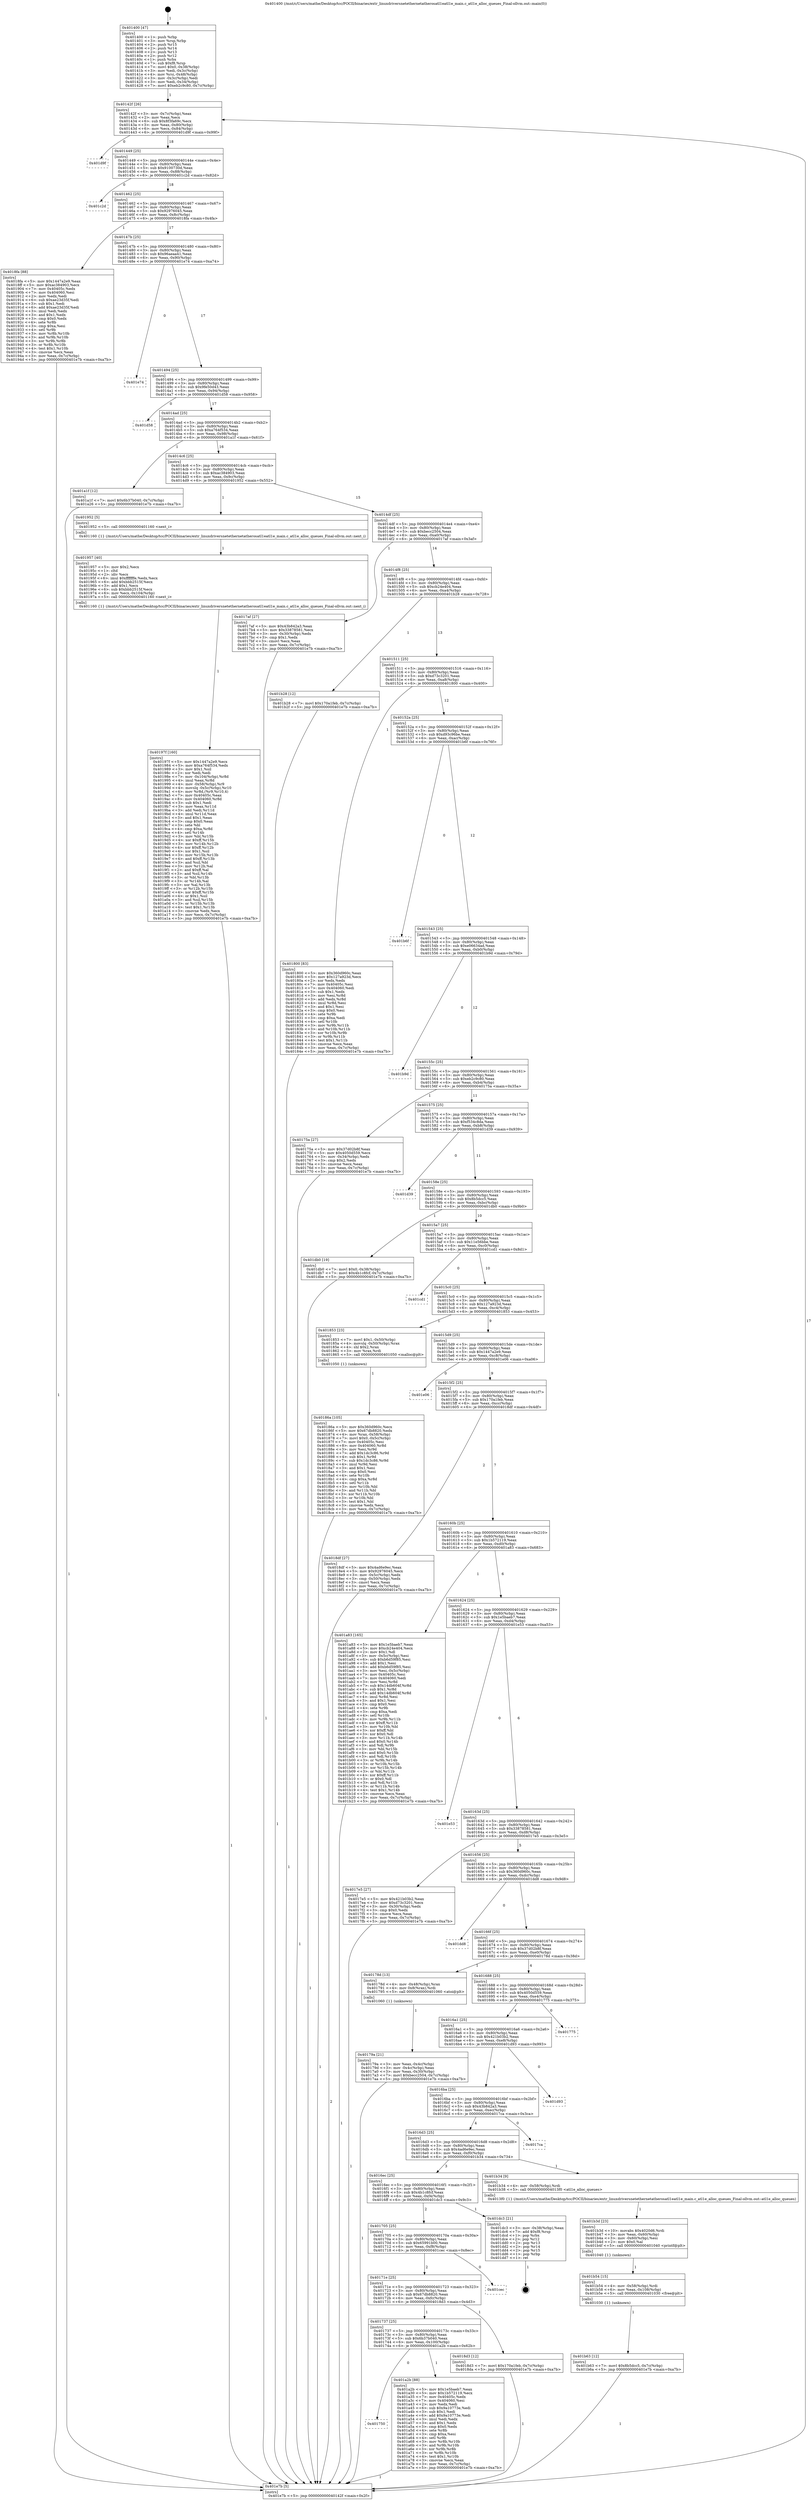 digraph "0x401400" {
  label = "0x401400 (/mnt/c/Users/mathe/Desktop/tcc/POCII/binaries/extr_linuxdriversnetethernetatherosatl1eatl1e_main.c_atl1e_alloc_queues_Final-ollvm.out::main(0))"
  labelloc = "t"
  node[shape=record]

  Entry [label="",width=0.3,height=0.3,shape=circle,fillcolor=black,style=filled]
  "0x40142f" [label="{
     0x40142f [26]\l
     | [instrs]\l
     &nbsp;&nbsp;0x40142f \<+3\>: mov -0x7c(%rbp),%eax\l
     &nbsp;&nbsp;0x401432 \<+2\>: mov %eax,%ecx\l
     &nbsp;&nbsp;0x401434 \<+6\>: sub $0x8f3fa69c,%ecx\l
     &nbsp;&nbsp;0x40143a \<+3\>: mov %eax,-0x80(%rbp)\l
     &nbsp;&nbsp;0x40143d \<+6\>: mov %ecx,-0x84(%rbp)\l
     &nbsp;&nbsp;0x401443 \<+6\>: je 0000000000401d9f \<main+0x99f\>\l
  }"]
  "0x401d9f" [label="{
     0x401d9f\l
  }", style=dashed]
  "0x401449" [label="{
     0x401449 [25]\l
     | [instrs]\l
     &nbsp;&nbsp;0x401449 \<+5\>: jmp 000000000040144e \<main+0x4e\>\l
     &nbsp;&nbsp;0x40144e \<+3\>: mov -0x80(%rbp),%eax\l
     &nbsp;&nbsp;0x401451 \<+5\>: sub $0x9100730d,%eax\l
     &nbsp;&nbsp;0x401456 \<+6\>: mov %eax,-0x88(%rbp)\l
     &nbsp;&nbsp;0x40145c \<+6\>: je 0000000000401c2d \<main+0x82d\>\l
  }"]
  Exit [label="",width=0.3,height=0.3,shape=circle,fillcolor=black,style=filled,peripheries=2]
  "0x401c2d" [label="{
     0x401c2d\l
  }", style=dashed]
  "0x401462" [label="{
     0x401462 [25]\l
     | [instrs]\l
     &nbsp;&nbsp;0x401462 \<+5\>: jmp 0000000000401467 \<main+0x67\>\l
     &nbsp;&nbsp;0x401467 \<+3\>: mov -0x80(%rbp),%eax\l
     &nbsp;&nbsp;0x40146a \<+5\>: sub $0x92976045,%eax\l
     &nbsp;&nbsp;0x40146f \<+6\>: mov %eax,-0x8c(%rbp)\l
     &nbsp;&nbsp;0x401475 \<+6\>: je 00000000004018fa \<main+0x4fa\>\l
  }"]
  "0x401b63" [label="{
     0x401b63 [12]\l
     | [instrs]\l
     &nbsp;&nbsp;0x401b63 \<+7\>: movl $0x8b5dcc5,-0x7c(%rbp)\l
     &nbsp;&nbsp;0x401b6a \<+5\>: jmp 0000000000401e7b \<main+0xa7b\>\l
  }"]
  "0x4018fa" [label="{
     0x4018fa [88]\l
     | [instrs]\l
     &nbsp;&nbsp;0x4018fa \<+5\>: mov $0x1447a2e9,%eax\l
     &nbsp;&nbsp;0x4018ff \<+5\>: mov $0xac384903,%ecx\l
     &nbsp;&nbsp;0x401904 \<+7\>: mov 0x40405c,%edx\l
     &nbsp;&nbsp;0x40190b \<+7\>: mov 0x404060,%esi\l
     &nbsp;&nbsp;0x401912 \<+2\>: mov %edx,%edi\l
     &nbsp;&nbsp;0x401914 \<+6\>: sub $0xae23d35f,%edi\l
     &nbsp;&nbsp;0x40191a \<+3\>: sub $0x1,%edi\l
     &nbsp;&nbsp;0x40191d \<+6\>: add $0xae23d35f,%edi\l
     &nbsp;&nbsp;0x401923 \<+3\>: imul %edi,%edx\l
     &nbsp;&nbsp;0x401926 \<+3\>: and $0x1,%edx\l
     &nbsp;&nbsp;0x401929 \<+3\>: cmp $0x0,%edx\l
     &nbsp;&nbsp;0x40192c \<+4\>: sete %r8b\l
     &nbsp;&nbsp;0x401930 \<+3\>: cmp $0xa,%esi\l
     &nbsp;&nbsp;0x401933 \<+4\>: setl %r9b\l
     &nbsp;&nbsp;0x401937 \<+3\>: mov %r8b,%r10b\l
     &nbsp;&nbsp;0x40193a \<+3\>: and %r9b,%r10b\l
     &nbsp;&nbsp;0x40193d \<+3\>: xor %r9b,%r8b\l
     &nbsp;&nbsp;0x401940 \<+3\>: or %r8b,%r10b\l
     &nbsp;&nbsp;0x401943 \<+4\>: test $0x1,%r10b\l
     &nbsp;&nbsp;0x401947 \<+3\>: cmovne %ecx,%eax\l
     &nbsp;&nbsp;0x40194a \<+3\>: mov %eax,-0x7c(%rbp)\l
     &nbsp;&nbsp;0x40194d \<+5\>: jmp 0000000000401e7b \<main+0xa7b\>\l
  }"]
  "0x40147b" [label="{
     0x40147b [25]\l
     | [instrs]\l
     &nbsp;&nbsp;0x40147b \<+5\>: jmp 0000000000401480 \<main+0x80\>\l
     &nbsp;&nbsp;0x401480 \<+3\>: mov -0x80(%rbp),%eax\l
     &nbsp;&nbsp;0x401483 \<+5\>: sub $0x96aeaa41,%eax\l
     &nbsp;&nbsp;0x401488 \<+6\>: mov %eax,-0x90(%rbp)\l
     &nbsp;&nbsp;0x40148e \<+6\>: je 0000000000401e74 \<main+0xa74\>\l
  }"]
  "0x401b54" [label="{
     0x401b54 [15]\l
     | [instrs]\l
     &nbsp;&nbsp;0x401b54 \<+4\>: mov -0x58(%rbp),%rdi\l
     &nbsp;&nbsp;0x401b58 \<+6\>: mov %eax,-0x108(%rbp)\l
     &nbsp;&nbsp;0x401b5e \<+5\>: call 0000000000401030 \<free@plt\>\l
     | [calls]\l
     &nbsp;&nbsp;0x401030 \{1\} (unknown)\l
  }"]
  "0x401e74" [label="{
     0x401e74\l
  }", style=dashed]
  "0x401494" [label="{
     0x401494 [25]\l
     | [instrs]\l
     &nbsp;&nbsp;0x401494 \<+5\>: jmp 0000000000401499 \<main+0x99\>\l
     &nbsp;&nbsp;0x401499 \<+3\>: mov -0x80(%rbp),%eax\l
     &nbsp;&nbsp;0x40149c \<+5\>: sub $0x9fe50d43,%eax\l
     &nbsp;&nbsp;0x4014a1 \<+6\>: mov %eax,-0x94(%rbp)\l
     &nbsp;&nbsp;0x4014a7 \<+6\>: je 0000000000401d58 \<main+0x958\>\l
  }"]
  "0x401b3d" [label="{
     0x401b3d [23]\l
     | [instrs]\l
     &nbsp;&nbsp;0x401b3d \<+10\>: movabs $0x4020d6,%rdi\l
     &nbsp;&nbsp;0x401b47 \<+3\>: mov %eax,-0x60(%rbp)\l
     &nbsp;&nbsp;0x401b4a \<+3\>: mov -0x60(%rbp),%esi\l
     &nbsp;&nbsp;0x401b4d \<+2\>: mov $0x0,%al\l
     &nbsp;&nbsp;0x401b4f \<+5\>: call 0000000000401040 \<printf@plt\>\l
     | [calls]\l
     &nbsp;&nbsp;0x401040 \{1\} (unknown)\l
  }"]
  "0x401d58" [label="{
     0x401d58\l
  }", style=dashed]
  "0x4014ad" [label="{
     0x4014ad [25]\l
     | [instrs]\l
     &nbsp;&nbsp;0x4014ad \<+5\>: jmp 00000000004014b2 \<main+0xb2\>\l
     &nbsp;&nbsp;0x4014b2 \<+3\>: mov -0x80(%rbp),%eax\l
     &nbsp;&nbsp;0x4014b5 \<+5\>: sub $0xa764f534,%eax\l
     &nbsp;&nbsp;0x4014ba \<+6\>: mov %eax,-0x98(%rbp)\l
     &nbsp;&nbsp;0x4014c0 \<+6\>: je 0000000000401a1f \<main+0x61f\>\l
  }"]
  "0x401750" [label="{
     0x401750\l
  }", style=dashed]
  "0x401a1f" [label="{
     0x401a1f [12]\l
     | [instrs]\l
     &nbsp;&nbsp;0x401a1f \<+7\>: movl $0x6b37b040,-0x7c(%rbp)\l
     &nbsp;&nbsp;0x401a26 \<+5\>: jmp 0000000000401e7b \<main+0xa7b\>\l
  }"]
  "0x4014c6" [label="{
     0x4014c6 [25]\l
     | [instrs]\l
     &nbsp;&nbsp;0x4014c6 \<+5\>: jmp 00000000004014cb \<main+0xcb\>\l
     &nbsp;&nbsp;0x4014cb \<+3\>: mov -0x80(%rbp),%eax\l
     &nbsp;&nbsp;0x4014ce \<+5\>: sub $0xac384903,%eax\l
     &nbsp;&nbsp;0x4014d3 \<+6\>: mov %eax,-0x9c(%rbp)\l
     &nbsp;&nbsp;0x4014d9 \<+6\>: je 0000000000401952 \<main+0x552\>\l
  }"]
  "0x401a2b" [label="{
     0x401a2b [88]\l
     | [instrs]\l
     &nbsp;&nbsp;0x401a2b \<+5\>: mov $0x1e5baeb7,%eax\l
     &nbsp;&nbsp;0x401a30 \<+5\>: mov $0x1b572119,%ecx\l
     &nbsp;&nbsp;0x401a35 \<+7\>: mov 0x40405c,%edx\l
     &nbsp;&nbsp;0x401a3c \<+7\>: mov 0x404060,%esi\l
     &nbsp;&nbsp;0x401a43 \<+2\>: mov %edx,%edi\l
     &nbsp;&nbsp;0x401a45 \<+6\>: sub $0x9a10773e,%edi\l
     &nbsp;&nbsp;0x401a4b \<+3\>: sub $0x1,%edi\l
     &nbsp;&nbsp;0x401a4e \<+6\>: add $0x9a10773e,%edi\l
     &nbsp;&nbsp;0x401a54 \<+3\>: imul %edi,%edx\l
     &nbsp;&nbsp;0x401a57 \<+3\>: and $0x1,%edx\l
     &nbsp;&nbsp;0x401a5a \<+3\>: cmp $0x0,%edx\l
     &nbsp;&nbsp;0x401a5d \<+4\>: sete %r8b\l
     &nbsp;&nbsp;0x401a61 \<+3\>: cmp $0xa,%esi\l
     &nbsp;&nbsp;0x401a64 \<+4\>: setl %r9b\l
     &nbsp;&nbsp;0x401a68 \<+3\>: mov %r8b,%r10b\l
     &nbsp;&nbsp;0x401a6b \<+3\>: and %r9b,%r10b\l
     &nbsp;&nbsp;0x401a6e \<+3\>: xor %r9b,%r8b\l
     &nbsp;&nbsp;0x401a71 \<+3\>: or %r8b,%r10b\l
     &nbsp;&nbsp;0x401a74 \<+4\>: test $0x1,%r10b\l
     &nbsp;&nbsp;0x401a78 \<+3\>: cmovne %ecx,%eax\l
     &nbsp;&nbsp;0x401a7b \<+3\>: mov %eax,-0x7c(%rbp)\l
     &nbsp;&nbsp;0x401a7e \<+5\>: jmp 0000000000401e7b \<main+0xa7b\>\l
  }"]
  "0x401952" [label="{
     0x401952 [5]\l
     | [instrs]\l
     &nbsp;&nbsp;0x401952 \<+5\>: call 0000000000401160 \<next_i\>\l
     | [calls]\l
     &nbsp;&nbsp;0x401160 \{1\} (/mnt/c/Users/mathe/Desktop/tcc/POCII/binaries/extr_linuxdriversnetethernetatherosatl1eatl1e_main.c_atl1e_alloc_queues_Final-ollvm.out::next_i)\l
  }"]
  "0x4014df" [label="{
     0x4014df [25]\l
     | [instrs]\l
     &nbsp;&nbsp;0x4014df \<+5\>: jmp 00000000004014e4 \<main+0xe4\>\l
     &nbsp;&nbsp;0x4014e4 \<+3\>: mov -0x80(%rbp),%eax\l
     &nbsp;&nbsp;0x4014e7 \<+5\>: sub $0xbecc2504,%eax\l
     &nbsp;&nbsp;0x4014ec \<+6\>: mov %eax,-0xa0(%rbp)\l
     &nbsp;&nbsp;0x4014f2 \<+6\>: je 00000000004017af \<main+0x3af\>\l
  }"]
  "0x40197f" [label="{
     0x40197f [160]\l
     | [instrs]\l
     &nbsp;&nbsp;0x40197f \<+5\>: mov $0x1447a2e9,%ecx\l
     &nbsp;&nbsp;0x401984 \<+5\>: mov $0xa764f534,%edx\l
     &nbsp;&nbsp;0x401989 \<+3\>: mov $0x1,%sil\l
     &nbsp;&nbsp;0x40198c \<+2\>: xor %edi,%edi\l
     &nbsp;&nbsp;0x40198e \<+7\>: mov -0x104(%rbp),%r8d\l
     &nbsp;&nbsp;0x401995 \<+4\>: imul %eax,%r8d\l
     &nbsp;&nbsp;0x401999 \<+4\>: mov -0x58(%rbp),%r9\l
     &nbsp;&nbsp;0x40199d \<+4\>: movslq -0x5c(%rbp),%r10\l
     &nbsp;&nbsp;0x4019a1 \<+4\>: mov %r8d,(%r9,%r10,4)\l
     &nbsp;&nbsp;0x4019a5 \<+7\>: mov 0x40405c,%eax\l
     &nbsp;&nbsp;0x4019ac \<+8\>: mov 0x404060,%r8d\l
     &nbsp;&nbsp;0x4019b4 \<+3\>: sub $0x1,%edi\l
     &nbsp;&nbsp;0x4019b7 \<+3\>: mov %eax,%r11d\l
     &nbsp;&nbsp;0x4019ba \<+3\>: add %edi,%r11d\l
     &nbsp;&nbsp;0x4019bd \<+4\>: imul %r11d,%eax\l
     &nbsp;&nbsp;0x4019c1 \<+3\>: and $0x1,%eax\l
     &nbsp;&nbsp;0x4019c4 \<+3\>: cmp $0x0,%eax\l
     &nbsp;&nbsp;0x4019c7 \<+3\>: sete %bl\l
     &nbsp;&nbsp;0x4019ca \<+4\>: cmp $0xa,%r8d\l
     &nbsp;&nbsp;0x4019ce \<+4\>: setl %r14b\l
     &nbsp;&nbsp;0x4019d2 \<+3\>: mov %bl,%r15b\l
     &nbsp;&nbsp;0x4019d5 \<+4\>: xor $0xff,%r15b\l
     &nbsp;&nbsp;0x4019d9 \<+3\>: mov %r14b,%r12b\l
     &nbsp;&nbsp;0x4019dc \<+4\>: xor $0xff,%r12b\l
     &nbsp;&nbsp;0x4019e0 \<+4\>: xor $0x1,%sil\l
     &nbsp;&nbsp;0x4019e4 \<+3\>: mov %r15b,%r13b\l
     &nbsp;&nbsp;0x4019e7 \<+4\>: and $0xff,%r13b\l
     &nbsp;&nbsp;0x4019eb \<+3\>: and %sil,%bl\l
     &nbsp;&nbsp;0x4019ee \<+3\>: mov %r12b,%al\l
     &nbsp;&nbsp;0x4019f1 \<+2\>: and $0xff,%al\l
     &nbsp;&nbsp;0x4019f3 \<+3\>: and %sil,%r14b\l
     &nbsp;&nbsp;0x4019f6 \<+3\>: or %bl,%r13b\l
     &nbsp;&nbsp;0x4019f9 \<+3\>: or %r14b,%al\l
     &nbsp;&nbsp;0x4019fc \<+3\>: xor %al,%r13b\l
     &nbsp;&nbsp;0x4019ff \<+3\>: or %r12b,%r15b\l
     &nbsp;&nbsp;0x401a02 \<+4\>: xor $0xff,%r15b\l
     &nbsp;&nbsp;0x401a06 \<+4\>: or $0x1,%sil\l
     &nbsp;&nbsp;0x401a0a \<+3\>: and %sil,%r15b\l
     &nbsp;&nbsp;0x401a0d \<+3\>: or %r15b,%r13b\l
     &nbsp;&nbsp;0x401a10 \<+4\>: test $0x1,%r13b\l
     &nbsp;&nbsp;0x401a14 \<+3\>: cmovne %edx,%ecx\l
     &nbsp;&nbsp;0x401a17 \<+3\>: mov %ecx,-0x7c(%rbp)\l
     &nbsp;&nbsp;0x401a1a \<+5\>: jmp 0000000000401e7b \<main+0xa7b\>\l
  }"]
  "0x4017af" [label="{
     0x4017af [27]\l
     | [instrs]\l
     &nbsp;&nbsp;0x4017af \<+5\>: mov $0x43b842a3,%eax\l
     &nbsp;&nbsp;0x4017b4 \<+5\>: mov $0x33878581,%ecx\l
     &nbsp;&nbsp;0x4017b9 \<+3\>: mov -0x30(%rbp),%edx\l
     &nbsp;&nbsp;0x4017bc \<+3\>: cmp $0x1,%edx\l
     &nbsp;&nbsp;0x4017bf \<+3\>: cmovl %ecx,%eax\l
     &nbsp;&nbsp;0x4017c2 \<+3\>: mov %eax,-0x7c(%rbp)\l
     &nbsp;&nbsp;0x4017c5 \<+5\>: jmp 0000000000401e7b \<main+0xa7b\>\l
  }"]
  "0x4014f8" [label="{
     0x4014f8 [25]\l
     | [instrs]\l
     &nbsp;&nbsp;0x4014f8 \<+5\>: jmp 00000000004014fd \<main+0xfd\>\l
     &nbsp;&nbsp;0x4014fd \<+3\>: mov -0x80(%rbp),%eax\l
     &nbsp;&nbsp;0x401500 \<+5\>: sub $0xcb24e404,%eax\l
     &nbsp;&nbsp;0x401505 \<+6\>: mov %eax,-0xa4(%rbp)\l
     &nbsp;&nbsp;0x40150b \<+6\>: je 0000000000401b28 \<main+0x728\>\l
  }"]
  "0x401957" [label="{
     0x401957 [40]\l
     | [instrs]\l
     &nbsp;&nbsp;0x401957 \<+5\>: mov $0x2,%ecx\l
     &nbsp;&nbsp;0x40195c \<+1\>: cltd\l
     &nbsp;&nbsp;0x40195d \<+2\>: idiv %ecx\l
     &nbsp;&nbsp;0x40195f \<+6\>: imul $0xfffffffe,%edx,%ecx\l
     &nbsp;&nbsp;0x401965 \<+6\>: add $0xbbb2515f,%ecx\l
     &nbsp;&nbsp;0x40196b \<+3\>: add $0x1,%ecx\l
     &nbsp;&nbsp;0x40196e \<+6\>: sub $0xbbb2515f,%ecx\l
     &nbsp;&nbsp;0x401974 \<+6\>: mov %ecx,-0x104(%rbp)\l
     &nbsp;&nbsp;0x40197a \<+5\>: call 0000000000401160 \<next_i\>\l
     | [calls]\l
     &nbsp;&nbsp;0x401160 \{1\} (/mnt/c/Users/mathe/Desktop/tcc/POCII/binaries/extr_linuxdriversnetethernetatherosatl1eatl1e_main.c_atl1e_alloc_queues_Final-ollvm.out::next_i)\l
  }"]
  "0x401b28" [label="{
     0x401b28 [12]\l
     | [instrs]\l
     &nbsp;&nbsp;0x401b28 \<+7\>: movl $0x170a1feb,-0x7c(%rbp)\l
     &nbsp;&nbsp;0x401b2f \<+5\>: jmp 0000000000401e7b \<main+0xa7b\>\l
  }"]
  "0x401511" [label="{
     0x401511 [25]\l
     | [instrs]\l
     &nbsp;&nbsp;0x401511 \<+5\>: jmp 0000000000401516 \<main+0x116\>\l
     &nbsp;&nbsp;0x401516 \<+3\>: mov -0x80(%rbp),%eax\l
     &nbsp;&nbsp;0x401519 \<+5\>: sub $0xd73c3201,%eax\l
     &nbsp;&nbsp;0x40151e \<+6\>: mov %eax,-0xa8(%rbp)\l
     &nbsp;&nbsp;0x401524 \<+6\>: je 0000000000401800 \<main+0x400\>\l
  }"]
  "0x401737" [label="{
     0x401737 [25]\l
     | [instrs]\l
     &nbsp;&nbsp;0x401737 \<+5\>: jmp 000000000040173c \<main+0x33c\>\l
     &nbsp;&nbsp;0x40173c \<+3\>: mov -0x80(%rbp),%eax\l
     &nbsp;&nbsp;0x40173f \<+5\>: sub $0x6b37b040,%eax\l
     &nbsp;&nbsp;0x401744 \<+6\>: mov %eax,-0x100(%rbp)\l
     &nbsp;&nbsp;0x40174a \<+6\>: je 0000000000401a2b \<main+0x62b\>\l
  }"]
  "0x401800" [label="{
     0x401800 [83]\l
     | [instrs]\l
     &nbsp;&nbsp;0x401800 \<+5\>: mov $0x360d960c,%eax\l
     &nbsp;&nbsp;0x401805 \<+5\>: mov $0x127a923d,%ecx\l
     &nbsp;&nbsp;0x40180a \<+2\>: xor %edx,%edx\l
     &nbsp;&nbsp;0x40180c \<+7\>: mov 0x40405c,%esi\l
     &nbsp;&nbsp;0x401813 \<+7\>: mov 0x404060,%edi\l
     &nbsp;&nbsp;0x40181a \<+3\>: sub $0x1,%edx\l
     &nbsp;&nbsp;0x40181d \<+3\>: mov %esi,%r8d\l
     &nbsp;&nbsp;0x401820 \<+3\>: add %edx,%r8d\l
     &nbsp;&nbsp;0x401823 \<+4\>: imul %r8d,%esi\l
     &nbsp;&nbsp;0x401827 \<+3\>: and $0x1,%esi\l
     &nbsp;&nbsp;0x40182a \<+3\>: cmp $0x0,%esi\l
     &nbsp;&nbsp;0x40182d \<+4\>: sete %r9b\l
     &nbsp;&nbsp;0x401831 \<+3\>: cmp $0xa,%edi\l
     &nbsp;&nbsp;0x401834 \<+4\>: setl %r10b\l
     &nbsp;&nbsp;0x401838 \<+3\>: mov %r9b,%r11b\l
     &nbsp;&nbsp;0x40183b \<+3\>: and %r10b,%r11b\l
     &nbsp;&nbsp;0x40183e \<+3\>: xor %r10b,%r9b\l
     &nbsp;&nbsp;0x401841 \<+3\>: or %r9b,%r11b\l
     &nbsp;&nbsp;0x401844 \<+4\>: test $0x1,%r11b\l
     &nbsp;&nbsp;0x401848 \<+3\>: cmovne %ecx,%eax\l
     &nbsp;&nbsp;0x40184b \<+3\>: mov %eax,-0x7c(%rbp)\l
     &nbsp;&nbsp;0x40184e \<+5\>: jmp 0000000000401e7b \<main+0xa7b\>\l
  }"]
  "0x40152a" [label="{
     0x40152a [25]\l
     | [instrs]\l
     &nbsp;&nbsp;0x40152a \<+5\>: jmp 000000000040152f \<main+0x12f\>\l
     &nbsp;&nbsp;0x40152f \<+3\>: mov -0x80(%rbp),%eax\l
     &nbsp;&nbsp;0x401532 \<+5\>: sub $0xd93c96be,%eax\l
     &nbsp;&nbsp;0x401537 \<+6\>: mov %eax,-0xac(%rbp)\l
     &nbsp;&nbsp;0x40153d \<+6\>: je 0000000000401b6f \<main+0x76f\>\l
  }"]
  "0x4018d3" [label="{
     0x4018d3 [12]\l
     | [instrs]\l
     &nbsp;&nbsp;0x4018d3 \<+7\>: movl $0x170a1feb,-0x7c(%rbp)\l
     &nbsp;&nbsp;0x4018da \<+5\>: jmp 0000000000401e7b \<main+0xa7b\>\l
  }"]
  "0x401b6f" [label="{
     0x401b6f\l
  }", style=dashed]
  "0x401543" [label="{
     0x401543 [25]\l
     | [instrs]\l
     &nbsp;&nbsp;0x401543 \<+5\>: jmp 0000000000401548 \<main+0x148\>\l
     &nbsp;&nbsp;0x401548 \<+3\>: mov -0x80(%rbp),%eax\l
     &nbsp;&nbsp;0x40154b \<+5\>: sub $0xe06634ad,%eax\l
     &nbsp;&nbsp;0x401550 \<+6\>: mov %eax,-0xb0(%rbp)\l
     &nbsp;&nbsp;0x401556 \<+6\>: je 0000000000401b9d \<main+0x79d\>\l
  }"]
  "0x40171e" [label="{
     0x40171e [25]\l
     | [instrs]\l
     &nbsp;&nbsp;0x40171e \<+5\>: jmp 0000000000401723 \<main+0x323\>\l
     &nbsp;&nbsp;0x401723 \<+3\>: mov -0x80(%rbp),%eax\l
     &nbsp;&nbsp;0x401726 \<+5\>: sub $0x67db8820,%eax\l
     &nbsp;&nbsp;0x40172b \<+6\>: mov %eax,-0xfc(%rbp)\l
     &nbsp;&nbsp;0x401731 \<+6\>: je 00000000004018d3 \<main+0x4d3\>\l
  }"]
  "0x401b9d" [label="{
     0x401b9d\l
  }", style=dashed]
  "0x40155c" [label="{
     0x40155c [25]\l
     | [instrs]\l
     &nbsp;&nbsp;0x40155c \<+5\>: jmp 0000000000401561 \<main+0x161\>\l
     &nbsp;&nbsp;0x401561 \<+3\>: mov -0x80(%rbp),%eax\l
     &nbsp;&nbsp;0x401564 \<+5\>: sub $0xeb2c9c80,%eax\l
     &nbsp;&nbsp;0x401569 \<+6\>: mov %eax,-0xb4(%rbp)\l
     &nbsp;&nbsp;0x40156f \<+6\>: je 000000000040175a \<main+0x35a\>\l
  }"]
  "0x401cec" [label="{
     0x401cec\l
  }", style=dashed]
  "0x40175a" [label="{
     0x40175a [27]\l
     | [instrs]\l
     &nbsp;&nbsp;0x40175a \<+5\>: mov $0x37d02b8f,%eax\l
     &nbsp;&nbsp;0x40175f \<+5\>: mov $0x4050d559,%ecx\l
     &nbsp;&nbsp;0x401764 \<+3\>: mov -0x34(%rbp),%edx\l
     &nbsp;&nbsp;0x401767 \<+3\>: cmp $0x2,%edx\l
     &nbsp;&nbsp;0x40176a \<+3\>: cmovne %ecx,%eax\l
     &nbsp;&nbsp;0x40176d \<+3\>: mov %eax,-0x7c(%rbp)\l
     &nbsp;&nbsp;0x401770 \<+5\>: jmp 0000000000401e7b \<main+0xa7b\>\l
  }"]
  "0x401575" [label="{
     0x401575 [25]\l
     | [instrs]\l
     &nbsp;&nbsp;0x401575 \<+5\>: jmp 000000000040157a \<main+0x17a\>\l
     &nbsp;&nbsp;0x40157a \<+3\>: mov -0x80(%rbp),%eax\l
     &nbsp;&nbsp;0x40157d \<+5\>: sub $0xf534c8da,%eax\l
     &nbsp;&nbsp;0x401582 \<+6\>: mov %eax,-0xb8(%rbp)\l
     &nbsp;&nbsp;0x401588 \<+6\>: je 0000000000401d39 \<main+0x939\>\l
  }"]
  "0x401e7b" [label="{
     0x401e7b [5]\l
     | [instrs]\l
     &nbsp;&nbsp;0x401e7b \<+5\>: jmp 000000000040142f \<main+0x2f\>\l
  }"]
  "0x401400" [label="{
     0x401400 [47]\l
     | [instrs]\l
     &nbsp;&nbsp;0x401400 \<+1\>: push %rbp\l
     &nbsp;&nbsp;0x401401 \<+3\>: mov %rsp,%rbp\l
     &nbsp;&nbsp;0x401404 \<+2\>: push %r15\l
     &nbsp;&nbsp;0x401406 \<+2\>: push %r14\l
     &nbsp;&nbsp;0x401408 \<+2\>: push %r13\l
     &nbsp;&nbsp;0x40140a \<+2\>: push %r12\l
     &nbsp;&nbsp;0x40140c \<+1\>: push %rbx\l
     &nbsp;&nbsp;0x40140d \<+7\>: sub $0xf8,%rsp\l
     &nbsp;&nbsp;0x401414 \<+7\>: movl $0x0,-0x38(%rbp)\l
     &nbsp;&nbsp;0x40141b \<+3\>: mov %edi,-0x3c(%rbp)\l
     &nbsp;&nbsp;0x40141e \<+4\>: mov %rsi,-0x48(%rbp)\l
     &nbsp;&nbsp;0x401422 \<+3\>: mov -0x3c(%rbp),%edi\l
     &nbsp;&nbsp;0x401425 \<+3\>: mov %edi,-0x34(%rbp)\l
     &nbsp;&nbsp;0x401428 \<+7\>: movl $0xeb2c9c80,-0x7c(%rbp)\l
  }"]
  "0x401705" [label="{
     0x401705 [25]\l
     | [instrs]\l
     &nbsp;&nbsp;0x401705 \<+5\>: jmp 000000000040170a \<main+0x30a\>\l
     &nbsp;&nbsp;0x40170a \<+3\>: mov -0x80(%rbp),%eax\l
     &nbsp;&nbsp;0x40170d \<+5\>: sub $0x65991b00,%eax\l
     &nbsp;&nbsp;0x401712 \<+6\>: mov %eax,-0xf8(%rbp)\l
     &nbsp;&nbsp;0x401718 \<+6\>: je 0000000000401cec \<main+0x8ec\>\l
  }"]
  "0x401d39" [label="{
     0x401d39\l
  }", style=dashed]
  "0x40158e" [label="{
     0x40158e [25]\l
     | [instrs]\l
     &nbsp;&nbsp;0x40158e \<+5\>: jmp 0000000000401593 \<main+0x193\>\l
     &nbsp;&nbsp;0x401593 \<+3\>: mov -0x80(%rbp),%eax\l
     &nbsp;&nbsp;0x401596 \<+5\>: sub $0x8b5dcc5,%eax\l
     &nbsp;&nbsp;0x40159b \<+6\>: mov %eax,-0xbc(%rbp)\l
     &nbsp;&nbsp;0x4015a1 \<+6\>: je 0000000000401db0 \<main+0x9b0\>\l
  }"]
  "0x401dc3" [label="{
     0x401dc3 [21]\l
     | [instrs]\l
     &nbsp;&nbsp;0x401dc3 \<+3\>: mov -0x38(%rbp),%eax\l
     &nbsp;&nbsp;0x401dc6 \<+7\>: add $0xf8,%rsp\l
     &nbsp;&nbsp;0x401dcd \<+1\>: pop %rbx\l
     &nbsp;&nbsp;0x401dce \<+2\>: pop %r12\l
     &nbsp;&nbsp;0x401dd0 \<+2\>: pop %r13\l
     &nbsp;&nbsp;0x401dd2 \<+2\>: pop %r14\l
     &nbsp;&nbsp;0x401dd4 \<+2\>: pop %r15\l
     &nbsp;&nbsp;0x401dd6 \<+1\>: pop %rbp\l
     &nbsp;&nbsp;0x401dd7 \<+1\>: ret\l
  }"]
  "0x401db0" [label="{
     0x401db0 [19]\l
     | [instrs]\l
     &nbsp;&nbsp;0x401db0 \<+7\>: movl $0x0,-0x38(%rbp)\l
     &nbsp;&nbsp;0x401db7 \<+7\>: movl $0x4b1c8fcf,-0x7c(%rbp)\l
     &nbsp;&nbsp;0x401dbe \<+5\>: jmp 0000000000401e7b \<main+0xa7b\>\l
  }"]
  "0x4015a7" [label="{
     0x4015a7 [25]\l
     | [instrs]\l
     &nbsp;&nbsp;0x4015a7 \<+5\>: jmp 00000000004015ac \<main+0x1ac\>\l
     &nbsp;&nbsp;0x4015ac \<+3\>: mov -0x80(%rbp),%eax\l
     &nbsp;&nbsp;0x4015af \<+5\>: sub $0x11e56bbe,%eax\l
     &nbsp;&nbsp;0x4015b4 \<+6\>: mov %eax,-0xc0(%rbp)\l
     &nbsp;&nbsp;0x4015ba \<+6\>: je 0000000000401cd1 \<main+0x8d1\>\l
  }"]
  "0x4016ec" [label="{
     0x4016ec [25]\l
     | [instrs]\l
     &nbsp;&nbsp;0x4016ec \<+5\>: jmp 00000000004016f1 \<main+0x2f1\>\l
     &nbsp;&nbsp;0x4016f1 \<+3\>: mov -0x80(%rbp),%eax\l
     &nbsp;&nbsp;0x4016f4 \<+5\>: sub $0x4b1c8fcf,%eax\l
     &nbsp;&nbsp;0x4016f9 \<+6\>: mov %eax,-0xf4(%rbp)\l
     &nbsp;&nbsp;0x4016ff \<+6\>: je 0000000000401dc3 \<main+0x9c3\>\l
  }"]
  "0x401cd1" [label="{
     0x401cd1\l
  }", style=dashed]
  "0x4015c0" [label="{
     0x4015c0 [25]\l
     | [instrs]\l
     &nbsp;&nbsp;0x4015c0 \<+5\>: jmp 00000000004015c5 \<main+0x1c5\>\l
     &nbsp;&nbsp;0x4015c5 \<+3\>: mov -0x80(%rbp),%eax\l
     &nbsp;&nbsp;0x4015c8 \<+5\>: sub $0x127a923d,%eax\l
     &nbsp;&nbsp;0x4015cd \<+6\>: mov %eax,-0xc4(%rbp)\l
     &nbsp;&nbsp;0x4015d3 \<+6\>: je 0000000000401853 \<main+0x453\>\l
  }"]
  "0x401b34" [label="{
     0x401b34 [9]\l
     | [instrs]\l
     &nbsp;&nbsp;0x401b34 \<+4\>: mov -0x58(%rbp),%rdi\l
     &nbsp;&nbsp;0x401b38 \<+5\>: call 00000000004013f0 \<atl1e_alloc_queues\>\l
     | [calls]\l
     &nbsp;&nbsp;0x4013f0 \{1\} (/mnt/c/Users/mathe/Desktop/tcc/POCII/binaries/extr_linuxdriversnetethernetatherosatl1eatl1e_main.c_atl1e_alloc_queues_Final-ollvm.out::atl1e_alloc_queues)\l
  }"]
  "0x401853" [label="{
     0x401853 [23]\l
     | [instrs]\l
     &nbsp;&nbsp;0x401853 \<+7\>: movl $0x1,-0x50(%rbp)\l
     &nbsp;&nbsp;0x40185a \<+4\>: movslq -0x50(%rbp),%rax\l
     &nbsp;&nbsp;0x40185e \<+4\>: shl $0x2,%rax\l
     &nbsp;&nbsp;0x401862 \<+3\>: mov %rax,%rdi\l
     &nbsp;&nbsp;0x401865 \<+5\>: call 0000000000401050 \<malloc@plt\>\l
     | [calls]\l
     &nbsp;&nbsp;0x401050 \{1\} (unknown)\l
  }"]
  "0x4015d9" [label="{
     0x4015d9 [25]\l
     | [instrs]\l
     &nbsp;&nbsp;0x4015d9 \<+5\>: jmp 00000000004015de \<main+0x1de\>\l
     &nbsp;&nbsp;0x4015de \<+3\>: mov -0x80(%rbp),%eax\l
     &nbsp;&nbsp;0x4015e1 \<+5\>: sub $0x1447a2e9,%eax\l
     &nbsp;&nbsp;0x4015e6 \<+6\>: mov %eax,-0xc8(%rbp)\l
     &nbsp;&nbsp;0x4015ec \<+6\>: je 0000000000401e06 \<main+0xa06\>\l
  }"]
  "0x4016d3" [label="{
     0x4016d3 [25]\l
     | [instrs]\l
     &nbsp;&nbsp;0x4016d3 \<+5\>: jmp 00000000004016d8 \<main+0x2d8\>\l
     &nbsp;&nbsp;0x4016d8 \<+3\>: mov -0x80(%rbp),%eax\l
     &nbsp;&nbsp;0x4016db \<+5\>: sub $0x4ad6e9ec,%eax\l
     &nbsp;&nbsp;0x4016e0 \<+6\>: mov %eax,-0xf0(%rbp)\l
     &nbsp;&nbsp;0x4016e6 \<+6\>: je 0000000000401b34 \<main+0x734\>\l
  }"]
  "0x401e06" [label="{
     0x401e06\l
  }", style=dashed]
  "0x4015f2" [label="{
     0x4015f2 [25]\l
     | [instrs]\l
     &nbsp;&nbsp;0x4015f2 \<+5\>: jmp 00000000004015f7 \<main+0x1f7\>\l
     &nbsp;&nbsp;0x4015f7 \<+3\>: mov -0x80(%rbp),%eax\l
     &nbsp;&nbsp;0x4015fa \<+5\>: sub $0x170a1feb,%eax\l
     &nbsp;&nbsp;0x4015ff \<+6\>: mov %eax,-0xcc(%rbp)\l
     &nbsp;&nbsp;0x401605 \<+6\>: je 00000000004018df \<main+0x4df\>\l
  }"]
  "0x4017ca" [label="{
     0x4017ca\l
  }", style=dashed]
  "0x4018df" [label="{
     0x4018df [27]\l
     | [instrs]\l
     &nbsp;&nbsp;0x4018df \<+5\>: mov $0x4ad6e9ec,%eax\l
     &nbsp;&nbsp;0x4018e4 \<+5\>: mov $0x92976045,%ecx\l
     &nbsp;&nbsp;0x4018e9 \<+3\>: mov -0x5c(%rbp),%edx\l
     &nbsp;&nbsp;0x4018ec \<+3\>: cmp -0x50(%rbp),%edx\l
     &nbsp;&nbsp;0x4018ef \<+3\>: cmovl %ecx,%eax\l
     &nbsp;&nbsp;0x4018f2 \<+3\>: mov %eax,-0x7c(%rbp)\l
     &nbsp;&nbsp;0x4018f5 \<+5\>: jmp 0000000000401e7b \<main+0xa7b\>\l
  }"]
  "0x40160b" [label="{
     0x40160b [25]\l
     | [instrs]\l
     &nbsp;&nbsp;0x40160b \<+5\>: jmp 0000000000401610 \<main+0x210\>\l
     &nbsp;&nbsp;0x401610 \<+3\>: mov -0x80(%rbp),%eax\l
     &nbsp;&nbsp;0x401613 \<+5\>: sub $0x1b572119,%eax\l
     &nbsp;&nbsp;0x401618 \<+6\>: mov %eax,-0xd0(%rbp)\l
     &nbsp;&nbsp;0x40161e \<+6\>: je 0000000000401a83 \<main+0x683\>\l
  }"]
  "0x4016ba" [label="{
     0x4016ba [25]\l
     | [instrs]\l
     &nbsp;&nbsp;0x4016ba \<+5\>: jmp 00000000004016bf \<main+0x2bf\>\l
     &nbsp;&nbsp;0x4016bf \<+3\>: mov -0x80(%rbp),%eax\l
     &nbsp;&nbsp;0x4016c2 \<+5\>: sub $0x43b842a3,%eax\l
     &nbsp;&nbsp;0x4016c7 \<+6\>: mov %eax,-0xec(%rbp)\l
     &nbsp;&nbsp;0x4016cd \<+6\>: je 00000000004017ca \<main+0x3ca\>\l
  }"]
  "0x401a83" [label="{
     0x401a83 [165]\l
     | [instrs]\l
     &nbsp;&nbsp;0x401a83 \<+5\>: mov $0x1e5baeb7,%eax\l
     &nbsp;&nbsp;0x401a88 \<+5\>: mov $0xcb24e404,%ecx\l
     &nbsp;&nbsp;0x401a8d \<+2\>: mov $0x1,%dl\l
     &nbsp;&nbsp;0x401a8f \<+3\>: mov -0x5c(%rbp),%esi\l
     &nbsp;&nbsp;0x401a92 \<+6\>: sub $0xb6d59f85,%esi\l
     &nbsp;&nbsp;0x401a98 \<+3\>: add $0x1,%esi\l
     &nbsp;&nbsp;0x401a9b \<+6\>: add $0xb6d59f85,%esi\l
     &nbsp;&nbsp;0x401aa1 \<+3\>: mov %esi,-0x5c(%rbp)\l
     &nbsp;&nbsp;0x401aa4 \<+7\>: mov 0x40405c,%esi\l
     &nbsp;&nbsp;0x401aab \<+7\>: mov 0x404060,%edi\l
     &nbsp;&nbsp;0x401ab2 \<+3\>: mov %esi,%r8d\l
     &nbsp;&nbsp;0x401ab5 \<+7\>: sub $0x14db604f,%r8d\l
     &nbsp;&nbsp;0x401abc \<+4\>: sub $0x1,%r8d\l
     &nbsp;&nbsp;0x401ac0 \<+7\>: add $0x14db604f,%r8d\l
     &nbsp;&nbsp;0x401ac7 \<+4\>: imul %r8d,%esi\l
     &nbsp;&nbsp;0x401acb \<+3\>: and $0x1,%esi\l
     &nbsp;&nbsp;0x401ace \<+3\>: cmp $0x0,%esi\l
     &nbsp;&nbsp;0x401ad1 \<+4\>: sete %r9b\l
     &nbsp;&nbsp;0x401ad5 \<+3\>: cmp $0xa,%edi\l
     &nbsp;&nbsp;0x401ad8 \<+4\>: setl %r10b\l
     &nbsp;&nbsp;0x401adc \<+3\>: mov %r9b,%r11b\l
     &nbsp;&nbsp;0x401adf \<+4\>: xor $0xff,%r11b\l
     &nbsp;&nbsp;0x401ae3 \<+3\>: mov %r10b,%bl\l
     &nbsp;&nbsp;0x401ae6 \<+3\>: xor $0xff,%bl\l
     &nbsp;&nbsp;0x401ae9 \<+3\>: xor $0x0,%dl\l
     &nbsp;&nbsp;0x401aec \<+3\>: mov %r11b,%r14b\l
     &nbsp;&nbsp;0x401aef \<+4\>: and $0x0,%r14b\l
     &nbsp;&nbsp;0x401af3 \<+3\>: and %dl,%r9b\l
     &nbsp;&nbsp;0x401af6 \<+3\>: mov %bl,%r15b\l
     &nbsp;&nbsp;0x401af9 \<+4\>: and $0x0,%r15b\l
     &nbsp;&nbsp;0x401afd \<+3\>: and %dl,%r10b\l
     &nbsp;&nbsp;0x401b00 \<+3\>: or %r9b,%r14b\l
     &nbsp;&nbsp;0x401b03 \<+3\>: or %r10b,%r15b\l
     &nbsp;&nbsp;0x401b06 \<+3\>: xor %r15b,%r14b\l
     &nbsp;&nbsp;0x401b09 \<+3\>: or %bl,%r11b\l
     &nbsp;&nbsp;0x401b0c \<+4\>: xor $0xff,%r11b\l
     &nbsp;&nbsp;0x401b10 \<+3\>: or $0x0,%dl\l
     &nbsp;&nbsp;0x401b13 \<+3\>: and %dl,%r11b\l
     &nbsp;&nbsp;0x401b16 \<+3\>: or %r11b,%r14b\l
     &nbsp;&nbsp;0x401b19 \<+4\>: test $0x1,%r14b\l
     &nbsp;&nbsp;0x401b1d \<+3\>: cmovne %ecx,%eax\l
     &nbsp;&nbsp;0x401b20 \<+3\>: mov %eax,-0x7c(%rbp)\l
     &nbsp;&nbsp;0x401b23 \<+5\>: jmp 0000000000401e7b \<main+0xa7b\>\l
  }"]
  "0x401624" [label="{
     0x401624 [25]\l
     | [instrs]\l
     &nbsp;&nbsp;0x401624 \<+5\>: jmp 0000000000401629 \<main+0x229\>\l
     &nbsp;&nbsp;0x401629 \<+3\>: mov -0x80(%rbp),%eax\l
     &nbsp;&nbsp;0x40162c \<+5\>: sub $0x1e5baeb7,%eax\l
     &nbsp;&nbsp;0x401631 \<+6\>: mov %eax,-0xd4(%rbp)\l
     &nbsp;&nbsp;0x401637 \<+6\>: je 0000000000401e53 \<main+0xa53\>\l
  }"]
  "0x401d93" [label="{
     0x401d93\l
  }", style=dashed]
  "0x401e53" [label="{
     0x401e53\l
  }", style=dashed]
  "0x40163d" [label="{
     0x40163d [25]\l
     | [instrs]\l
     &nbsp;&nbsp;0x40163d \<+5\>: jmp 0000000000401642 \<main+0x242\>\l
     &nbsp;&nbsp;0x401642 \<+3\>: mov -0x80(%rbp),%eax\l
     &nbsp;&nbsp;0x401645 \<+5\>: sub $0x33878581,%eax\l
     &nbsp;&nbsp;0x40164a \<+6\>: mov %eax,-0xd8(%rbp)\l
     &nbsp;&nbsp;0x401650 \<+6\>: je 00000000004017e5 \<main+0x3e5\>\l
  }"]
  "0x4016a1" [label="{
     0x4016a1 [25]\l
     | [instrs]\l
     &nbsp;&nbsp;0x4016a1 \<+5\>: jmp 00000000004016a6 \<main+0x2a6\>\l
     &nbsp;&nbsp;0x4016a6 \<+3\>: mov -0x80(%rbp),%eax\l
     &nbsp;&nbsp;0x4016a9 \<+5\>: sub $0x421b03b2,%eax\l
     &nbsp;&nbsp;0x4016ae \<+6\>: mov %eax,-0xe8(%rbp)\l
     &nbsp;&nbsp;0x4016b4 \<+6\>: je 0000000000401d93 \<main+0x993\>\l
  }"]
  "0x4017e5" [label="{
     0x4017e5 [27]\l
     | [instrs]\l
     &nbsp;&nbsp;0x4017e5 \<+5\>: mov $0x421b03b2,%eax\l
     &nbsp;&nbsp;0x4017ea \<+5\>: mov $0xd73c3201,%ecx\l
     &nbsp;&nbsp;0x4017ef \<+3\>: mov -0x30(%rbp),%edx\l
     &nbsp;&nbsp;0x4017f2 \<+3\>: cmp $0x0,%edx\l
     &nbsp;&nbsp;0x4017f5 \<+3\>: cmove %ecx,%eax\l
     &nbsp;&nbsp;0x4017f8 \<+3\>: mov %eax,-0x7c(%rbp)\l
     &nbsp;&nbsp;0x4017fb \<+5\>: jmp 0000000000401e7b \<main+0xa7b\>\l
  }"]
  "0x401656" [label="{
     0x401656 [25]\l
     | [instrs]\l
     &nbsp;&nbsp;0x401656 \<+5\>: jmp 000000000040165b \<main+0x25b\>\l
     &nbsp;&nbsp;0x40165b \<+3\>: mov -0x80(%rbp),%eax\l
     &nbsp;&nbsp;0x40165e \<+5\>: sub $0x360d960c,%eax\l
     &nbsp;&nbsp;0x401663 \<+6\>: mov %eax,-0xdc(%rbp)\l
     &nbsp;&nbsp;0x401669 \<+6\>: je 0000000000401dd8 \<main+0x9d8\>\l
  }"]
  "0x401775" [label="{
     0x401775\l
  }", style=dashed]
  "0x401dd8" [label="{
     0x401dd8\l
  }", style=dashed]
  "0x40166f" [label="{
     0x40166f [25]\l
     | [instrs]\l
     &nbsp;&nbsp;0x40166f \<+5\>: jmp 0000000000401674 \<main+0x274\>\l
     &nbsp;&nbsp;0x401674 \<+3\>: mov -0x80(%rbp),%eax\l
     &nbsp;&nbsp;0x401677 \<+5\>: sub $0x37d02b8f,%eax\l
     &nbsp;&nbsp;0x40167c \<+6\>: mov %eax,-0xe0(%rbp)\l
     &nbsp;&nbsp;0x401682 \<+6\>: je 000000000040178d \<main+0x38d\>\l
  }"]
  "0x40186a" [label="{
     0x40186a [105]\l
     | [instrs]\l
     &nbsp;&nbsp;0x40186a \<+5\>: mov $0x360d960c,%ecx\l
     &nbsp;&nbsp;0x40186f \<+5\>: mov $0x67db8820,%edx\l
     &nbsp;&nbsp;0x401874 \<+4\>: mov %rax,-0x58(%rbp)\l
     &nbsp;&nbsp;0x401878 \<+7\>: movl $0x0,-0x5c(%rbp)\l
     &nbsp;&nbsp;0x40187f \<+7\>: mov 0x40405c,%esi\l
     &nbsp;&nbsp;0x401886 \<+8\>: mov 0x404060,%r8d\l
     &nbsp;&nbsp;0x40188e \<+3\>: mov %esi,%r9d\l
     &nbsp;&nbsp;0x401891 \<+7\>: add $0x1dc3c86,%r9d\l
     &nbsp;&nbsp;0x401898 \<+4\>: sub $0x1,%r9d\l
     &nbsp;&nbsp;0x40189c \<+7\>: sub $0x1dc3c86,%r9d\l
     &nbsp;&nbsp;0x4018a3 \<+4\>: imul %r9d,%esi\l
     &nbsp;&nbsp;0x4018a7 \<+3\>: and $0x1,%esi\l
     &nbsp;&nbsp;0x4018aa \<+3\>: cmp $0x0,%esi\l
     &nbsp;&nbsp;0x4018ad \<+4\>: sete %r10b\l
     &nbsp;&nbsp;0x4018b1 \<+4\>: cmp $0xa,%r8d\l
     &nbsp;&nbsp;0x4018b5 \<+4\>: setl %r11b\l
     &nbsp;&nbsp;0x4018b9 \<+3\>: mov %r10b,%bl\l
     &nbsp;&nbsp;0x4018bc \<+3\>: and %r11b,%bl\l
     &nbsp;&nbsp;0x4018bf \<+3\>: xor %r11b,%r10b\l
     &nbsp;&nbsp;0x4018c2 \<+3\>: or %r10b,%bl\l
     &nbsp;&nbsp;0x4018c5 \<+3\>: test $0x1,%bl\l
     &nbsp;&nbsp;0x4018c8 \<+3\>: cmovne %edx,%ecx\l
     &nbsp;&nbsp;0x4018cb \<+3\>: mov %ecx,-0x7c(%rbp)\l
     &nbsp;&nbsp;0x4018ce \<+5\>: jmp 0000000000401e7b \<main+0xa7b\>\l
  }"]
  "0x40178d" [label="{
     0x40178d [13]\l
     | [instrs]\l
     &nbsp;&nbsp;0x40178d \<+4\>: mov -0x48(%rbp),%rax\l
     &nbsp;&nbsp;0x401791 \<+4\>: mov 0x8(%rax),%rdi\l
     &nbsp;&nbsp;0x401795 \<+5\>: call 0000000000401060 \<atoi@plt\>\l
     | [calls]\l
     &nbsp;&nbsp;0x401060 \{1\} (unknown)\l
  }"]
  "0x401688" [label="{
     0x401688 [25]\l
     | [instrs]\l
     &nbsp;&nbsp;0x401688 \<+5\>: jmp 000000000040168d \<main+0x28d\>\l
     &nbsp;&nbsp;0x40168d \<+3\>: mov -0x80(%rbp),%eax\l
     &nbsp;&nbsp;0x401690 \<+5\>: sub $0x4050d559,%eax\l
     &nbsp;&nbsp;0x401695 \<+6\>: mov %eax,-0xe4(%rbp)\l
     &nbsp;&nbsp;0x40169b \<+6\>: je 0000000000401775 \<main+0x375\>\l
  }"]
  "0x40179a" [label="{
     0x40179a [21]\l
     | [instrs]\l
     &nbsp;&nbsp;0x40179a \<+3\>: mov %eax,-0x4c(%rbp)\l
     &nbsp;&nbsp;0x40179d \<+3\>: mov -0x4c(%rbp),%eax\l
     &nbsp;&nbsp;0x4017a0 \<+3\>: mov %eax,-0x30(%rbp)\l
     &nbsp;&nbsp;0x4017a3 \<+7\>: movl $0xbecc2504,-0x7c(%rbp)\l
     &nbsp;&nbsp;0x4017aa \<+5\>: jmp 0000000000401e7b \<main+0xa7b\>\l
  }"]
  Entry -> "0x401400" [label=" 1"]
  "0x40142f" -> "0x401d9f" [label=" 0"]
  "0x40142f" -> "0x401449" [label=" 18"]
  "0x401dc3" -> Exit [label=" 1"]
  "0x401449" -> "0x401c2d" [label=" 0"]
  "0x401449" -> "0x401462" [label=" 18"]
  "0x401db0" -> "0x401e7b" [label=" 1"]
  "0x401462" -> "0x4018fa" [label=" 1"]
  "0x401462" -> "0x40147b" [label=" 17"]
  "0x401b63" -> "0x401e7b" [label=" 1"]
  "0x40147b" -> "0x401e74" [label=" 0"]
  "0x40147b" -> "0x401494" [label=" 17"]
  "0x401b54" -> "0x401b63" [label=" 1"]
  "0x401494" -> "0x401d58" [label=" 0"]
  "0x401494" -> "0x4014ad" [label=" 17"]
  "0x401b3d" -> "0x401b54" [label=" 1"]
  "0x4014ad" -> "0x401a1f" [label=" 1"]
  "0x4014ad" -> "0x4014c6" [label=" 16"]
  "0x401b34" -> "0x401b3d" [label=" 1"]
  "0x4014c6" -> "0x401952" [label=" 1"]
  "0x4014c6" -> "0x4014df" [label=" 15"]
  "0x401b28" -> "0x401e7b" [label=" 1"]
  "0x4014df" -> "0x4017af" [label=" 1"]
  "0x4014df" -> "0x4014f8" [label=" 14"]
  "0x401a2b" -> "0x401e7b" [label=" 1"]
  "0x4014f8" -> "0x401b28" [label=" 1"]
  "0x4014f8" -> "0x401511" [label=" 13"]
  "0x401737" -> "0x401750" [label=" 0"]
  "0x401511" -> "0x401800" [label=" 1"]
  "0x401511" -> "0x40152a" [label=" 12"]
  "0x401737" -> "0x401a2b" [label=" 1"]
  "0x40152a" -> "0x401b6f" [label=" 0"]
  "0x40152a" -> "0x401543" [label=" 12"]
  "0x401a83" -> "0x401e7b" [label=" 1"]
  "0x401543" -> "0x401b9d" [label=" 0"]
  "0x401543" -> "0x40155c" [label=" 12"]
  "0x40197f" -> "0x401e7b" [label=" 1"]
  "0x40155c" -> "0x40175a" [label=" 1"]
  "0x40155c" -> "0x401575" [label=" 11"]
  "0x40175a" -> "0x401e7b" [label=" 1"]
  "0x401400" -> "0x40142f" [label=" 1"]
  "0x401e7b" -> "0x40142f" [label=" 17"]
  "0x401957" -> "0x40197f" [label=" 1"]
  "0x401575" -> "0x401d39" [label=" 0"]
  "0x401575" -> "0x40158e" [label=" 11"]
  "0x4018fa" -> "0x401e7b" [label=" 1"]
  "0x40158e" -> "0x401db0" [label=" 1"]
  "0x40158e" -> "0x4015a7" [label=" 10"]
  "0x4018df" -> "0x401e7b" [label=" 2"]
  "0x4015a7" -> "0x401cd1" [label=" 0"]
  "0x4015a7" -> "0x4015c0" [label=" 10"]
  "0x40171e" -> "0x401737" [label=" 1"]
  "0x4015c0" -> "0x401853" [label=" 1"]
  "0x4015c0" -> "0x4015d9" [label=" 9"]
  "0x40171e" -> "0x4018d3" [label=" 1"]
  "0x4015d9" -> "0x401e06" [label=" 0"]
  "0x4015d9" -> "0x4015f2" [label=" 9"]
  "0x401705" -> "0x40171e" [label=" 2"]
  "0x4015f2" -> "0x4018df" [label=" 2"]
  "0x4015f2" -> "0x40160b" [label=" 7"]
  "0x401705" -> "0x401cec" [label=" 0"]
  "0x40160b" -> "0x401a83" [label=" 1"]
  "0x40160b" -> "0x401624" [label=" 6"]
  "0x4016ec" -> "0x401705" [label=" 2"]
  "0x401624" -> "0x401e53" [label=" 0"]
  "0x401624" -> "0x40163d" [label=" 6"]
  "0x4016ec" -> "0x401dc3" [label=" 1"]
  "0x40163d" -> "0x4017e5" [label=" 1"]
  "0x40163d" -> "0x401656" [label=" 5"]
  "0x4016d3" -> "0x4016ec" [label=" 3"]
  "0x401656" -> "0x401dd8" [label=" 0"]
  "0x401656" -> "0x40166f" [label=" 5"]
  "0x4016d3" -> "0x401b34" [label=" 1"]
  "0x40166f" -> "0x40178d" [label=" 1"]
  "0x40166f" -> "0x401688" [label=" 4"]
  "0x40178d" -> "0x40179a" [label=" 1"]
  "0x40179a" -> "0x401e7b" [label=" 1"]
  "0x4017af" -> "0x401e7b" [label=" 1"]
  "0x4017e5" -> "0x401e7b" [label=" 1"]
  "0x401800" -> "0x401e7b" [label=" 1"]
  "0x401853" -> "0x40186a" [label=" 1"]
  "0x40186a" -> "0x401e7b" [label=" 1"]
  "0x401a1f" -> "0x401e7b" [label=" 1"]
  "0x401688" -> "0x401775" [label=" 0"]
  "0x401688" -> "0x4016a1" [label=" 4"]
  "0x4018d3" -> "0x401e7b" [label=" 1"]
  "0x4016a1" -> "0x401d93" [label=" 0"]
  "0x4016a1" -> "0x4016ba" [label=" 4"]
  "0x401952" -> "0x401957" [label=" 1"]
  "0x4016ba" -> "0x4017ca" [label=" 0"]
  "0x4016ba" -> "0x4016d3" [label=" 4"]
}
